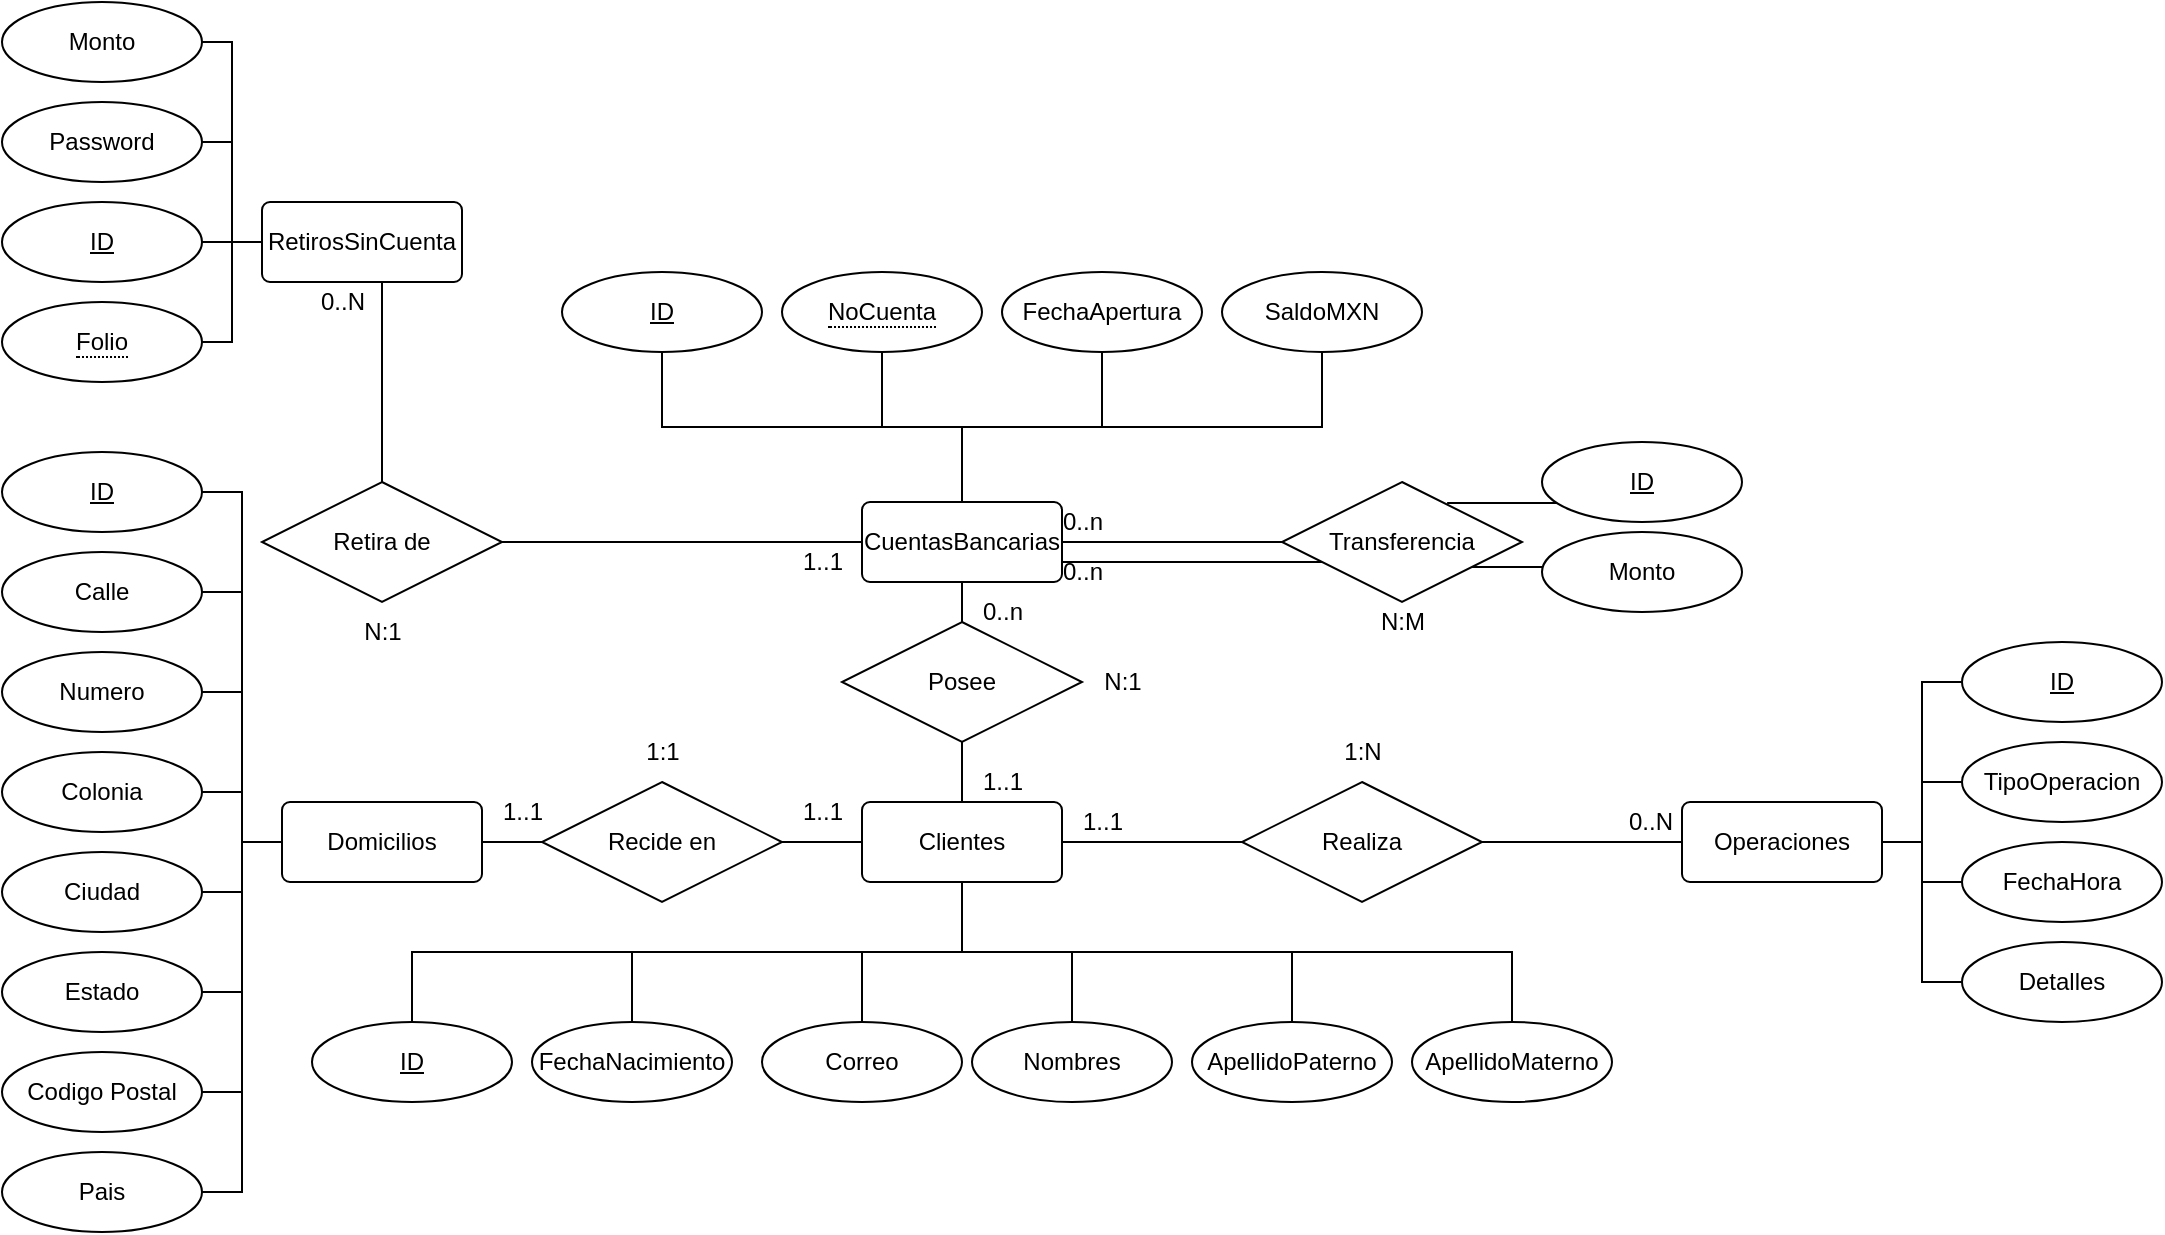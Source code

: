 <mxfile version="20.3.0" type="device"><diagram id="FTjjkDcFqtZ9hvYi8nfr" name="Página-1"><mxGraphModel dx="1892" dy="1703" grid="1" gridSize="10" guides="1" tooltips="1" connect="1" arrows="1" fold="1" page="1" pageScale="1" pageWidth="827" pageHeight="1169" math="0" shadow="0"><root><mxCell id="0"/><mxCell id="1" parent="0"/><mxCell id="m9mC9XjdHp8ycfuZc2wy-53" style="edgeStyle=orthogonalEdgeStyle;rounded=0;orthogonalLoop=1;jettySize=auto;html=1;entryX=1;entryY=0.5;entryDx=0;entryDy=0;endArrow=none;endFill=0;" parent="1" source="m9mC9XjdHp8ycfuZc2wy-1" target="m9mC9XjdHp8ycfuZc2wy-52" edge="1"><mxGeometry relative="1" as="geometry"/></mxCell><mxCell id="m9mC9XjdHp8ycfuZc2wy-61" style="edgeStyle=elbowEdgeStyle;rounded=0;orthogonalLoop=1;jettySize=auto;html=1;entryX=0.5;entryY=0;entryDx=0;entryDy=0;endArrow=none;endFill=0;elbow=vertical;exitX=0.5;exitY=1;exitDx=0;exitDy=0;" parent="1" source="m9mC9XjdHp8ycfuZc2wy-1" target="m9mC9XjdHp8ycfuZc2wy-6" edge="1"><mxGeometry relative="1" as="geometry"><mxPoint x="-61" y="140" as="sourcePoint"/></mxGeometry></mxCell><mxCell id="m9mC9XjdHp8ycfuZc2wy-63" style="edgeStyle=elbowEdgeStyle;rounded=0;orthogonalLoop=1;jettySize=auto;elbow=vertical;html=1;entryX=0.5;entryY=0;entryDx=0;entryDy=0;endArrow=none;endFill=0;exitX=0.5;exitY=1;exitDx=0;exitDy=0;" parent="1" source="m9mC9XjdHp8ycfuZc2wy-1" target="m9mC9XjdHp8ycfuZc2wy-18" edge="1"><mxGeometry relative="1" as="geometry"><mxPoint x="-61" y="140" as="sourcePoint"/></mxGeometry></mxCell><mxCell id="m9mC9XjdHp8ycfuZc2wy-64" style="edgeStyle=elbowEdgeStyle;rounded=0;orthogonalLoop=1;jettySize=auto;elbow=vertical;html=1;entryX=0.5;entryY=0;entryDx=0;entryDy=0;endArrow=none;endFill=0;exitX=0.5;exitY=1;exitDx=0;exitDy=0;" parent="1" source="m9mC9XjdHp8ycfuZc2wy-1" target="lyhum55Gb4FlezM_XNQf-1" edge="1"><mxGeometry relative="1" as="geometry"><mxPoint x="-61" y="140" as="sourcePoint"/><mxPoint x="-5" y="190" as="targetPoint"/></mxGeometry></mxCell><mxCell id="m9mC9XjdHp8ycfuZc2wy-74" style="edgeStyle=elbowEdgeStyle;rounded=0;orthogonalLoop=1;jettySize=auto;elbow=vertical;html=1;entryX=0.5;entryY=1;entryDx=0;entryDy=0;endArrow=none;endFill=0;" parent="1" source="m9mC9XjdHp8ycfuZc2wy-1" target="m9mC9XjdHp8ycfuZc2wy-73" edge="1"><mxGeometry relative="1" as="geometry"/></mxCell><mxCell id="m9mC9XjdHp8ycfuZc2wy-111" style="edgeStyle=elbowEdgeStyle;rounded=0;orthogonalLoop=1;jettySize=auto;html=1;entryX=0;entryY=0.5;entryDx=0;entryDy=0;endArrow=none;endFill=0;startArrow=none;" parent="1" source="m9mC9XjdHp8ycfuZc2wy-112" target="m9mC9XjdHp8ycfuZc2wy-4" edge="1"><mxGeometry relative="1" as="geometry"/></mxCell><mxCell id="m9mC9XjdHp8ycfuZc2wy-1" value="Clientes" style="rounded=1;arcSize=10;whiteSpace=wrap;html=1;align=center;" parent="1" vertex="1"><mxGeometry y="80" width="100" height="40" as="geometry"/></mxCell><mxCell id="m9mC9XjdHp8ycfuZc2wy-78" style="edgeStyle=elbowEdgeStyle;rounded=0;orthogonalLoop=1;jettySize=auto;elbow=vertical;html=1;entryX=0.5;entryY=1;entryDx=0;entryDy=0;endArrow=none;endFill=0;" parent="1" source="m9mC9XjdHp8ycfuZc2wy-2" target="m9mC9XjdHp8ycfuZc2wy-7" edge="1"><mxGeometry relative="1" as="geometry"/></mxCell><mxCell id="m9mC9XjdHp8ycfuZc2wy-79" style="edgeStyle=elbowEdgeStyle;rounded=0;orthogonalLoop=1;jettySize=auto;elbow=vertical;html=1;entryX=0.5;entryY=1;entryDx=0;entryDy=0;endArrow=none;endFill=0;" parent="1" source="m9mC9XjdHp8ycfuZc2wy-2" target="m9mC9XjdHp8ycfuZc2wy-38" edge="1"><mxGeometry relative="1" as="geometry"/></mxCell><mxCell id="m9mC9XjdHp8ycfuZc2wy-80" style="edgeStyle=elbowEdgeStyle;rounded=0;orthogonalLoop=1;jettySize=auto;elbow=vertical;html=1;entryX=0.5;entryY=1;entryDx=0;entryDy=0;endArrow=none;endFill=0;" parent="1" source="m9mC9XjdHp8ycfuZc2wy-2" target="m9mC9XjdHp8ycfuZc2wy-12" edge="1"><mxGeometry relative="1" as="geometry"/></mxCell><mxCell id="m9mC9XjdHp8ycfuZc2wy-81" style="edgeStyle=elbowEdgeStyle;rounded=0;orthogonalLoop=1;jettySize=auto;elbow=vertical;html=1;entryX=0.5;entryY=1;entryDx=0;entryDy=0;endArrow=none;endFill=0;" parent="1" source="m9mC9XjdHp8ycfuZc2wy-2" target="m9mC9XjdHp8ycfuZc2wy-13" edge="1"><mxGeometry relative="1" as="geometry"/></mxCell><mxCell id="m9mC9XjdHp8ycfuZc2wy-91" style="edgeStyle=elbowEdgeStyle;rounded=0;orthogonalLoop=1;jettySize=auto;elbow=vertical;html=1;entryX=0;entryY=0.5;entryDx=0;entryDy=0;endArrow=none;endFill=0;" parent="1" source="m9mC9XjdHp8ycfuZc2wy-2" target="m9mC9XjdHp8ycfuZc2wy-89" edge="1"><mxGeometry relative="1" as="geometry"/></mxCell><mxCell id="m9mC9XjdHp8ycfuZc2wy-2" value="CuentasBancarias" style="rounded=1;arcSize=10;whiteSpace=wrap;html=1;align=center;" parent="1" vertex="1"><mxGeometry y="-70" width="100" height="40" as="geometry"/></mxCell><mxCell id="m9mC9XjdHp8ycfuZc2wy-107" style="edgeStyle=elbowEdgeStyle;rounded=0;orthogonalLoop=1;jettySize=auto;html=1;entryX=0;entryY=0.5;entryDx=0;entryDy=0;endArrow=none;endFill=0;" parent="1" source="m9mC9XjdHp8ycfuZc2wy-4" target="m9mC9XjdHp8ycfuZc2wy-8" edge="1"><mxGeometry relative="1" as="geometry"/></mxCell><mxCell id="m9mC9XjdHp8ycfuZc2wy-108" style="edgeStyle=elbowEdgeStyle;rounded=0;orthogonalLoop=1;jettySize=auto;html=1;entryX=0;entryY=0.5;entryDx=0;entryDy=0;endArrow=none;endFill=0;" parent="1" source="m9mC9XjdHp8ycfuZc2wy-4" target="m9mC9XjdHp8ycfuZc2wy-32" edge="1"><mxGeometry relative="1" as="geometry"/></mxCell><mxCell id="m9mC9XjdHp8ycfuZc2wy-109" style="edgeStyle=elbowEdgeStyle;rounded=0;orthogonalLoop=1;jettySize=auto;html=1;entryX=0;entryY=0.5;entryDx=0;entryDy=0;endArrow=none;endFill=0;" parent="1" source="m9mC9XjdHp8ycfuZc2wy-4" target="m9mC9XjdHp8ycfuZc2wy-35" edge="1"><mxGeometry relative="1" as="geometry"/></mxCell><mxCell id="m9mC9XjdHp8ycfuZc2wy-110" style="edgeStyle=elbowEdgeStyle;rounded=0;orthogonalLoop=1;jettySize=auto;html=1;entryX=0;entryY=0.5;entryDx=0;entryDy=0;endArrow=none;endFill=0;" parent="1" source="m9mC9XjdHp8ycfuZc2wy-4" target="m9mC9XjdHp8ycfuZc2wy-42" edge="1"><mxGeometry relative="1" as="geometry"/></mxCell><mxCell id="m9mC9XjdHp8ycfuZc2wy-4" value="Operaciones" style="rounded=1;arcSize=10;whiteSpace=wrap;html=1;align=center;" parent="1" vertex="1"><mxGeometry x="410" y="80" width="100" height="40" as="geometry"/></mxCell><mxCell id="m9mC9XjdHp8ycfuZc2wy-102" style="edgeStyle=elbowEdgeStyle;rounded=0;orthogonalLoop=1;jettySize=auto;html=1;entryX=0.5;entryY=0;entryDx=0;entryDy=0;endArrow=none;endFill=0;" parent="1" source="m9mC9XjdHp8ycfuZc2wy-5" target="m9mC9XjdHp8ycfuZc2wy-101" edge="1"><mxGeometry relative="1" as="geometry"/></mxCell><mxCell id="m9mC9XjdHp8ycfuZc2wy-118" style="edgeStyle=elbowEdgeStyle;rounded=0;orthogonalLoop=1;jettySize=auto;html=1;entryX=1;entryY=0.5;entryDx=0;entryDy=0;fontColor=#08EFFF;endArrow=none;endFill=0;" parent="1" source="m9mC9XjdHp8ycfuZc2wy-5" target="m9mC9XjdHp8ycfuZc2wy-117" edge="1"><mxGeometry relative="1" as="geometry"/></mxCell><mxCell id="m9mC9XjdHp8ycfuZc2wy-5" value="RetirosSinCuenta" style="rounded=1;arcSize=10;whiteSpace=wrap;html=1;align=center;" parent="1" vertex="1"><mxGeometry x="-300" y="-220" width="100" height="40" as="geometry"/></mxCell><mxCell id="m9mC9XjdHp8ycfuZc2wy-6" value="ID" style="ellipse;whiteSpace=wrap;html=1;align=center;fontStyle=4;" parent="1" vertex="1"><mxGeometry x="-275" y="190" width="100" height="40" as="geometry"/></mxCell><mxCell id="m9mC9XjdHp8ycfuZc2wy-7" value="ID" style="ellipse;whiteSpace=wrap;html=1;align=center;fontStyle=4;" parent="1" vertex="1"><mxGeometry x="-150" y="-185" width="100" height="40" as="geometry"/></mxCell><mxCell id="m9mC9XjdHp8ycfuZc2wy-8" value="ID" style="ellipse;whiteSpace=wrap;html=1;align=center;fontStyle=4;" parent="1" vertex="1"><mxGeometry x="550" width="100" height="40" as="geometry"/></mxCell><mxCell id="m9mC9XjdHp8ycfuZc2wy-92" style="edgeStyle=elbowEdgeStyle;rounded=0;orthogonalLoop=1;jettySize=auto;elbow=vertical;html=1;entryX=0.688;entryY=0.179;entryDx=0;entryDy=0;entryPerimeter=0;endArrow=none;endFill=0;" parent="1" source="m9mC9XjdHp8ycfuZc2wy-9" target="m9mC9XjdHp8ycfuZc2wy-89" edge="1"><mxGeometry relative="1" as="geometry"/></mxCell><mxCell id="m9mC9XjdHp8ycfuZc2wy-9" value="ID" style="ellipse;whiteSpace=wrap;html=1;align=center;fontStyle=4;" parent="1" vertex="1"><mxGeometry x="340" y="-100" width="100" height="40" as="geometry"/></mxCell><mxCell id="m9mC9XjdHp8ycfuZc2wy-98" style="edgeStyle=elbowEdgeStyle;rounded=0;orthogonalLoop=1;jettySize=auto;elbow=vertical;html=1;entryX=0;entryY=0.5;entryDx=0;entryDy=0;endArrow=none;endFill=0;" parent="1" source="m9mC9XjdHp8ycfuZc2wy-10" target="m9mC9XjdHp8ycfuZc2wy-5" edge="1"><mxGeometry relative="1" as="geometry"/></mxCell><mxCell id="m9mC9XjdHp8ycfuZc2wy-10" value="ID" style="ellipse;whiteSpace=wrap;html=1;align=center;fontStyle=4;" parent="1" vertex="1"><mxGeometry x="-430" y="-220" width="100" height="40" as="geometry"/></mxCell><mxCell id="m9mC9XjdHp8ycfuZc2wy-12" value="FechaApertura" style="ellipse;whiteSpace=wrap;html=1;align=center;" parent="1" vertex="1"><mxGeometry x="70" y="-185" width="100" height="40" as="geometry"/></mxCell><mxCell id="m9mC9XjdHp8ycfuZc2wy-13" value="SaldoMXN" style="ellipse;whiteSpace=wrap;html=1;align=center;" parent="1" vertex="1"><mxGeometry x="180" y="-185" width="100" height="40" as="geometry"/></mxCell><mxCell id="m9mC9XjdHp8ycfuZc2wy-70" style="edgeStyle=elbowEdgeStyle;rounded=0;orthogonalLoop=1;jettySize=auto;elbow=vertical;html=1;entryX=0.5;entryY=1;entryDx=0;entryDy=0;endArrow=none;endFill=0;" parent="1" source="m9mC9XjdHp8ycfuZc2wy-15" target="m9mC9XjdHp8ycfuZc2wy-1" edge="1"><mxGeometry relative="1" as="geometry"/></mxCell><mxCell id="m9mC9XjdHp8ycfuZc2wy-15" value="Nombres" style="ellipse;whiteSpace=wrap;html=1;align=center;" parent="1" vertex="1"><mxGeometry x="55" y="190" width="100" height="40" as="geometry"/></mxCell><mxCell id="m9mC9XjdHp8ycfuZc2wy-71" style="edgeStyle=elbowEdgeStyle;rounded=0;orthogonalLoop=1;jettySize=auto;elbow=vertical;html=1;entryX=0.5;entryY=1;entryDx=0;entryDy=0;endArrow=none;endFill=0;" parent="1" source="m9mC9XjdHp8ycfuZc2wy-16" target="m9mC9XjdHp8ycfuZc2wy-1" edge="1"><mxGeometry relative="1" as="geometry"/></mxCell><mxCell id="m9mC9XjdHp8ycfuZc2wy-16" value="ApellidoPaterno" style="ellipse;whiteSpace=wrap;html=1;align=center;" parent="1" vertex="1"><mxGeometry x="165" y="190" width="100" height="40" as="geometry"/></mxCell><mxCell id="m9mC9XjdHp8ycfuZc2wy-72" style="edgeStyle=elbowEdgeStyle;rounded=0;orthogonalLoop=1;jettySize=auto;elbow=vertical;html=1;entryX=0.5;entryY=1;entryDx=0;entryDy=0;endArrow=none;endFill=0;" parent="1" source="m9mC9XjdHp8ycfuZc2wy-17" target="m9mC9XjdHp8ycfuZc2wy-1" edge="1"><mxGeometry relative="1" as="geometry"/></mxCell><mxCell id="m9mC9XjdHp8ycfuZc2wy-17" value="ApellidoMaterno" style="ellipse;whiteSpace=wrap;html=1;align=center;" parent="1" vertex="1"><mxGeometry x="275" y="190" width="100" height="40" as="geometry"/></mxCell><mxCell id="m9mC9XjdHp8ycfuZc2wy-18" value="FechaNacimiento" style="ellipse;whiteSpace=wrap;html=1;align=center;" parent="1" vertex="1"><mxGeometry x="-165" y="190" width="100" height="40" as="geometry"/></mxCell><mxCell id="m9mC9XjdHp8ycfuZc2wy-44" style="edgeStyle=orthogonalEdgeStyle;rounded=0;orthogonalLoop=1;jettySize=auto;html=1;entryX=1;entryY=0.5;entryDx=0;entryDy=0;endArrow=none;endFill=0;" parent="1" source="m9mC9XjdHp8ycfuZc2wy-20" target="m9mC9XjdHp8ycfuZc2wy-22" edge="1"><mxGeometry relative="1" as="geometry"/></mxCell><mxCell id="m9mC9XjdHp8ycfuZc2wy-20" value="Domicilios" style="rounded=1;arcSize=10;whiteSpace=wrap;html=1;align=center;" parent="1" vertex="1"><mxGeometry x="-290" y="80" width="100" height="40" as="geometry"/></mxCell><mxCell id="m9mC9XjdHp8ycfuZc2wy-22" value="ID" style="ellipse;whiteSpace=wrap;html=1;align=center;fontStyle=4;" parent="1" vertex="1"><mxGeometry x="-430" y="-95" width="100" height="40" as="geometry"/></mxCell><mxCell id="m9mC9XjdHp8ycfuZc2wy-45" style="edgeStyle=orthogonalEdgeStyle;rounded=0;orthogonalLoop=1;jettySize=auto;html=1;entryX=0;entryY=0.5;entryDx=0;entryDy=0;endArrow=none;endFill=0;" parent="1" source="m9mC9XjdHp8ycfuZc2wy-23" target="m9mC9XjdHp8ycfuZc2wy-20" edge="1"><mxGeometry relative="1" as="geometry"/></mxCell><mxCell id="m9mC9XjdHp8ycfuZc2wy-23" value="Calle" style="ellipse;whiteSpace=wrap;html=1;align=center;" parent="1" vertex="1"><mxGeometry x="-430" y="-45" width="100" height="40" as="geometry"/></mxCell><mxCell id="m9mC9XjdHp8ycfuZc2wy-46" style="edgeStyle=orthogonalEdgeStyle;rounded=0;orthogonalLoop=1;jettySize=auto;html=1;entryX=0;entryY=0.5;entryDx=0;entryDy=0;endArrow=none;endFill=0;" parent="1" source="m9mC9XjdHp8ycfuZc2wy-24" target="m9mC9XjdHp8ycfuZc2wy-20" edge="1"><mxGeometry relative="1" as="geometry"/></mxCell><mxCell id="m9mC9XjdHp8ycfuZc2wy-24" value="Numero" style="ellipse;whiteSpace=wrap;html=1;align=center;" parent="1" vertex="1"><mxGeometry x="-430" y="5" width="100" height="40" as="geometry"/></mxCell><mxCell id="m9mC9XjdHp8ycfuZc2wy-47" style="edgeStyle=orthogonalEdgeStyle;rounded=0;orthogonalLoop=1;jettySize=auto;html=1;entryX=0;entryY=0.5;entryDx=0;entryDy=0;endArrow=none;endFill=0;" parent="1" source="m9mC9XjdHp8ycfuZc2wy-25" target="m9mC9XjdHp8ycfuZc2wy-20" edge="1"><mxGeometry relative="1" as="geometry"/></mxCell><mxCell id="m9mC9XjdHp8ycfuZc2wy-25" value="Colonia" style="ellipse;whiteSpace=wrap;html=1;align=center;" parent="1" vertex="1"><mxGeometry x="-430" y="55" width="100" height="40" as="geometry"/></mxCell><mxCell id="m9mC9XjdHp8ycfuZc2wy-48" style="edgeStyle=orthogonalEdgeStyle;rounded=0;orthogonalLoop=1;jettySize=auto;html=1;entryX=0;entryY=0.5;entryDx=0;entryDy=0;endArrow=none;endFill=0;" parent="1" source="m9mC9XjdHp8ycfuZc2wy-26" target="m9mC9XjdHp8ycfuZc2wy-20" edge="1"><mxGeometry relative="1" as="geometry"/></mxCell><mxCell id="m9mC9XjdHp8ycfuZc2wy-26" value="Ciudad" style="ellipse;whiteSpace=wrap;html=1;align=center;" parent="1" vertex="1"><mxGeometry x="-430" y="105" width="100" height="40" as="geometry"/></mxCell><mxCell id="m9mC9XjdHp8ycfuZc2wy-49" style="edgeStyle=orthogonalEdgeStyle;rounded=0;orthogonalLoop=1;jettySize=auto;html=1;entryX=0;entryY=0.5;entryDx=0;entryDy=0;endArrow=none;endFill=0;" parent="1" source="m9mC9XjdHp8ycfuZc2wy-27" target="m9mC9XjdHp8ycfuZc2wy-20" edge="1"><mxGeometry relative="1" as="geometry"/></mxCell><mxCell id="m9mC9XjdHp8ycfuZc2wy-27" value="Estado" style="ellipse;whiteSpace=wrap;html=1;align=center;" parent="1" vertex="1"><mxGeometry x="-430" y="155" width="100" height="40" as="geometry"/></mxCell><mxCell id="m9mC9XjdHp8ycfuZc2wy-50" style="edgeStyle=orthogonalEdgeStyle;rounded=0;orthogonalLoop=1;jettySize=auto;html=1;entryX=0;entryY=0.5;entryDx=0;entryDy=0;endArrow=none;endFill=0;" parent="1" source="m9mC9XjdHp8ycfuZc2wy-28" target="m9mC9XjdHp8ycfuZc2wy-20" edge="1"><mxGeometry relative="1" as="geometry"/></mxCell><mxCell id="m9mC9XjdHp8ycfuZc2wy-28" value="Codigo Postal" style="ellipse;whiteSpace=wrap;html=1;align=center;" parent="1" vertex="1"><mxGeometry x="-430" y="205" width="100" height="40" as="geometry"/></mxCell><mxCell id="m9mC9XjdHp8ycfuZc2wy-51" style="edgeStyle=orthogonalEdgeStyle;rounded=0;orthogonalLoop=1;jettySize=auto;html=1;entryX=0;entryY=0.5;entryDx=0;entryDy=0;endArrow=none;endFill=0;" parent="1" source="m9mC9XjdHp8ycfuZc2wy-29" target="m9mC9XjdHp8ycfuZc2wy-20" edge="1"><mxGeometry relative="1" as="geometry"/></mxCell><mxCell id="m9mC9XjdHp8ycfuZc2wy-29" value="Pais" style="ellipse;whiteSpace=wrap;html=1;align=center;" parent="1" vertex="1"><mxGeometry x="-430" y="255" width="100" height="40" as="geometry"/></mxCell><mxCell id="m9mC9XjdHp8ycfuZc2wy-93" style="edgeStyle=elbowEdgeStyle;rounded=0;orthogonalLoop=1;jettySize=auto;elbow=vertical;html=1;endArrow=none;endFill=0;" parent="1" source="m9mC9XjdHp8ycfuZc2wy-30" target="m9mC9XjdHp8ycfuZc2wy-89" edge="1"><mxGeometry relative="1" as="geometry"/></mxCell><mxCell id="m9mC9XjdHp8ycfuZc2wy-30" value="Monto" style="ellipse;whiteSpace=wrap;html=1;align=center;" parent="1" vertex="1"><mxGeometry x="340" y="-55" width="100" height="40" as="geometry"/></mxCell><mxCell id="m9mC9XjdHp8ycfuZc2wy-32" value="TipoOperacion" style="ellipse;whiteSpace=wrap;html=1;align=center;" parent="1" vertex="1"><mxGeometry x="550" y="50" width="100" height="40" as="geometry"/></mxCell><mxCell id="m9mC9XjdHp8ycfuZc2wy-35" value="FechaHora" style="ellipse;whiteSpace=wrap;html=1;align=center;" parent="1" vertex="1"><mxGeometry x="550" y="100" width="100" height="40" as="geometry"/></mxCell><mxCell id="m9mC9XjdHp8ycfuZc2wy-38" value="&lt;span style=&quot;border-bottom: 1px dotted&quot;&gt;NoCuenta&lt;/span&gt;" style="ellipse;whiteSpace=wrap;html=1;align=center;" parent="1" vertex="1"><mxGeometry x="-40" y="-185" width="100" height="40" as="geometry"/></mxCell><mxCell id="m9mC9XjdHp8ycfuZc2wy-99" style="edgeStyle=elbowEdgeStyle;rounded=0;orthogonalLoop=1;jettySize=auto;html=1;entryX=0;entryY=0.5;entryDx=0;entryDy=0;endArrow=none;endFill=0;" parent="1" source="m9mC9XjdHp8ycfuZc2wy-39" target="m9mC9XjdHp8ycfuZc2wy-5" edge="1"><mxGeometry relative="1" as="geometry"/></mxCell><mxCell id="m9mC9XjdHp8ycfuZc2wy-39" value="&lt;span style=&quot;border-bottom: 1px dotted&quot;&gt;Folio&lt;/span&gt;" style="ellipse;whiteSpace=wrap;html=1;align=center;" parent="1" vertex="1"><mxGeometry x="-430" y="-170" width="100" height="40" as="geometry"/></mxCell><mxCell id="m9mC9XjdHp8ycfuZc2wy-100" style="edgeStyle=elbowEdgeStyle;rounded=0;orthogonalLoop=1;jettySize=auto;html=1;entryX=0;entryY=0.5;entryDx=0;entryDy=0;endArrow=none;endFill=0;" parent="1" source="m9mC9XjdHp8ycfuZc2wy-41" target="m9mC9XjdHp8ycfuZc2wy-5" edge="1"><mxGeometry relative="1" as="geometry"/></mxCell><mxCell id="m9mC9XjdHp8ycfuZc2wy-41" value="Password" style="ellipse;whiteSpace=wrap;html=1;align=center;" parent="1" vertex="1"><mxGeometry x="-430" y="-270" width="100" height="40" as="geometry"/></mxCell><mxCell id="m9mC9XjdHp8ycfuZc2wy-42" value="Detalles" style="ellipse;whiteSpace=wrap;html=1;align=center;" parent="1" vertex="1"><mxGeometry x="550" y="150" width="100" height="40" as="geometry"/></mxCell><mxCell id="m9mC9XjdHp8ycfuZc2wy-54" style="edgeStyle=orthogonalEdgeStyle;rounded=0;orthogonalLoop=1;jettySize=auto;html=1;entryX=1;entryY=0.5;entryDx=0;entryDy=0;endArrow=none;endFill=0;" parent="1" source="m9mC9XjdHp8ycfuZc2wy-52" target="m9mC9XjdHp8ycfuZc2wy-20" edge="1"><mxGeometry relative="1" as="geometry"/></mxCell><mxCell id="m9mC9XjdHp8ycfuZc2wy-52" value="Recide en" style="shape=rhombus;perimeter=rhombusPerimeter;whiteSpace=wrap;html=1;align=center;endArrow=none;endFill=0;" parent="1" vertex="1"><mxGeometry x="-160" y="70" width="120" height="60" as="geometry"/></mxCell><mxCell id="m9mC9XjdHp8ycfuZc2wy-55" value="1..1" style="text;html=1;align=center;verticalAlign=middle;resizable=0;points=[];autosize=1;strokeColor=none;fillColor=none;" parent="1" vertex="1"><mxGeometry x="-190" y="70" width="40" height="30" as="geometry"/></mxCell><mxCell id="m9mC9XjdHp8ycfuZc2wy-57" value="1..1" style="text;html=1;align=center;verticalAlign=middle;resizable=0;points=[];autosize=1;strokeColor=none;fillColor=none;" parent="1" vertex="1"><mxGeometry x="-40" y="70" width="40" height="30" as="geometry"/></mxCell><mxCell id="m9mC9XjdHp8ycfuZc2wy-58" value="1:1" style="text;html=1;align=center;verticalAlign=middle;resizable=0;points=[];autosize=1;strokeColor=none;fillColor=none;" parent="1" vertex="1"><mxGeometry x="-120" y="40" width="40" height="30" as="geometry"/></mxCell><mxCell id="m9mC9XjdHp8ycfuZc2wy-75" style="edgeStyle=elbowEdgeStyle;rounded=0;orthogonalLoop=1;jettySize=auto;elbow=vertical;html=1;entryX=0.5;entryY=1;entryDx=0;entryDy=0;endArrow=none;endFill=0;" parent="1" source="m9mC9XjdHp8ycfuZc2wy-73" target="m9mC9XjdHp8ycfuZc2wy-2" edge="1"><mxGeometry relative="1" as="geometry"/></mxCell><mxCell id="m9mC9XjdHp8ycfuZc2wy-73" value="Posee" style="shape=rhombus;perimeter=rhombusPerimeter;whiteSpace=wrap;html=1;align=center;endArrow=none;endFill=0;" parent="1" vertex="1"><mxGeometry x="-10" y="-10" width="120" height="60" as="geometry"/></mxCell><mxCell id="m9mC9XjdHp8ycfuZc2wy-76" value="1..1" style="text;html=1;align=center;verticalAlign=middle;resizable=0;points=[];autosize=1;strokeColor=none;fillColor=none;" parent="1" vertex="1"><mxGeometry x="50" y="55" width="40" height="30" as="geometry"/></mxCell><mxCell id="m9mC9XjdHp8ycfuZc2wy-77" value="0..n" style="text;html=1;align=center;verticalAlign=middle;resizable=0;points=[];autosize=1;strokeColor=none;fillColor=none;" parent="1" vertex="1"><mxGeometry x="50" y="-30" width="40" height="30" as="geometry"/></mxCell><mxCell id="m9mC9XjdHp8ycfuZc2wy-82" value="N:1" style="text;html=1;align=center;verticalAlign=middle;resizable=0;points=[];autosize=1;strokeColor=none;fillColor=none;" parent="1" vertex="1"><mxGeometry x="110" y="5" width="40" height="30" as="geometry"/></mxCell><mxCell id="m9mC9XjdHp8ycfuZc2wy-94" style="edgeStyle=elbowEdgeStyle;rounded=0;orthogonalLoop=1;jettySize=auto;elbow=vertical;html=1;endArrow=none;endFill=0;" parent="1" source="m9mC9XjdHp8ycfuZc2wy-89" edge="1"><mxGeometry relative="1" as="geometry"><mxPoint x="100" y="-40" as="targetPoint"/><Array as="points"><mxPoint x="170" y="-40"/></Array></mxGeometry></mxCell><mxCell id="m9mC9XjdHp8ycfuZc2wy-89" value="Transferencia" style="shape=rhombus;perimeter=rhombusPerimeter;whiteSpace=wrap;html=1;align=center;endArrow=none;endFill=0;" parent="1" vertex="1"><mxGeometry x="210" y="-80" width="120" height="60" as="geometry"/></mxCell><mxCell id="m9mC9XjdHp8ycfuZc2wy-95" value="0..n" style="text;html=1;align=center;verticalAlign=middle;resizable=0;points=[];autosize=1;strokeColor=none;fillColor=none;" parent="1" vertex="1"><mxGeometry x="90" y="-75" width="40" height="30" as="geometry"/></mxCell><mxCell id="m9mC9XjdHp8ycfuZc2wy-96" value="0..n" style="text;html=1;align=center;verticalAlign=middle;resizable=0;points=[];autosize=1;strokeColor=none;fillColor=none;" parent="1" vertex="1"><mxGeometry x="90" y="-50" width="40" height="30" as="geometry"/></mxCell><mxCell id="m9mC9XjdHp8ycfuZc2wy-97" value="N:M" style="text;html=1;align=center;verticalAlign=middle;resizable=0;points=[];autosize=1;strokeColor=none;fillColor=none;" parent="1" vertex="1"><mxGeometry x="245" y="-25" width="50" height="30" as="geometry"/></mxCell><mxCell id="m9mC9XjdHp8ycfuZc2wy-103" style="edgeStyle=elbowEdgeStyle;rounded=0;orthogonalLoop=1;jettySize=auto;html=1;entryX=0;entryY=0.5;entryDx=0;entryDy=0;endArrow=none;endFill=0;" parent="1" source="m9mC9XjdHp8ycfuZc2wy-101" target="m9mC9XjdHp8ycfuZc2wy-2" edge="1"><mxGeometry relative="1" as="geometry"/></mxCell><mxCell id="m9mC9XjdHp8ycfuZc2wy-101" value="Retira de" style="shape=rhombus;perimeter=rhombusPerimeter;whiteSpace=wrap;html=1;align=center;endArrow=none;endFill=0;" parent="1" vertex="1"><mxGeometry x="-300" y="-80" width="120" height="60" as="geometry"/></mxCell><mxCell id="m9mC9XjdHp8ycfuZc2wy-104" value="0..N" style="text;html=1;align=center;verticalAlign=middle;resizable=0;points=[];autosize=1;strokeColor=none;fillColor=none;" parent="1" vertex="1"><mxGeometry x="-285" y="-185" width="50" height="30" as="geometry"/></mxCell><mxCell id="m9mC9XjdHp8ycfuZc2wy-105" value="1..1" style="text;html=1;align=center;verticalAlign=middle;resizable=0;points=[];autosize=1;strokeColor=none;fillColor=none;" parent="1" vertex="1"><mxGeometry x="-40" y="-55" width="40" height="30" as="geometry"/></mxCell><mxCell id="m9mC9XjdHp8ycfuZc2wy-106" value="N:1" style="text;html=1;align=center;verticalAlign=middle;resizable=0;points=[];autosize=1;strokeColor=none;fillColor=none;" parent="1" vertex="1"><mxGeometry x="-260" y="-20" width="40" height="30" as="geometry"/></mxCell><mxCell id="m9mC9XjdHp8ycfuZc2wy-112" value="Realiza" style="shape=rhombus;perimeter=rhombusPerimeter;whiteSpace=wrap;html=1;align=center;endArrow=none;endFill=0;" parent="1" vertex="1"><mxGeometry x="190" y="70" width="120" height="60" as="geometry"/></mxCell><mxCell id="m9mC9XjdHp8ycfuZc2wy-113" value="" style="edgeStyle=elbowEdgeStyle;rounded=0;orthogonalLoop=1;jettySize=auto;html=1;entryX=0;entryY=0.5;entryDx=0;entryDy=0;endArrow=none;endFill=0;" parent="1" source="m9mC9XjdHp8ycfuZc2wy-1" target="m9mC9XjdHp8ycfuZc2wy-112" edge="1"><mxGeometry relative="1" as="geometry"><mxPoint x="100" y="100" as="sourcePoint"/><mxPoint x="410" y="100" as="targetPoint"/></mxGeometry></mxCell><mxCell id="m9mC9XjdHp8ycfuZc2wy-114" value="1..1" style="text;html=1;align=center;verticalAlign=middle;resizable=0;points=[];autosize=1;strokeColor=none;fillColor=none;" parent="1" vertex="1"><mxGeometry x="100" y="75" width="40" height="30" as="geometry"/></mxCell><mxCell id="m9mC9XjdHp8ycfuZc2wy-115" value="0..N" style="text;html=1;align=center;verticalAlign=middle;resizable=0;points=[];autosize=1;strokeColor=none;fillColor=none;" parent="1" vertex="1"><mxGeometry x="369" y="75" width="50" height="30" as="geometry"/></mxCell><mxCell id="m9mC9XjdHp8ycfuZc2wy-116" value="1:N" style="text;html=1;align=center;verticalAlign=middle;resizable=0;points=[];autosize=1;strokeColor=none;fillColor=none;" parent="1" vertex="1"><mxGeometry x="230" y="40" width="40" height="30" as="geometry"/></mxCell><mxCell id="m9mC9XjdHp8ycfuZc2wy-117" value="Monto" style="ellipse;whiteSpace=wrap;html=1;align=center;" parent="1" vertex="1"><mxGeometry x="-430" y="-320" width="100" height="40" as="geometry"/></mxCell><mxCell id="lyhum55Gb4FlezM_XNQf-1" value="Correo" style="ellipse;whiteSpace=wrap;html=1;align=center;" vertex="1" parent="1"><mxGeometry x="-50" y="190" width="100" height="40" as="geometry"/></mxCell></root></mxGraphModel></diagram></mxfile>